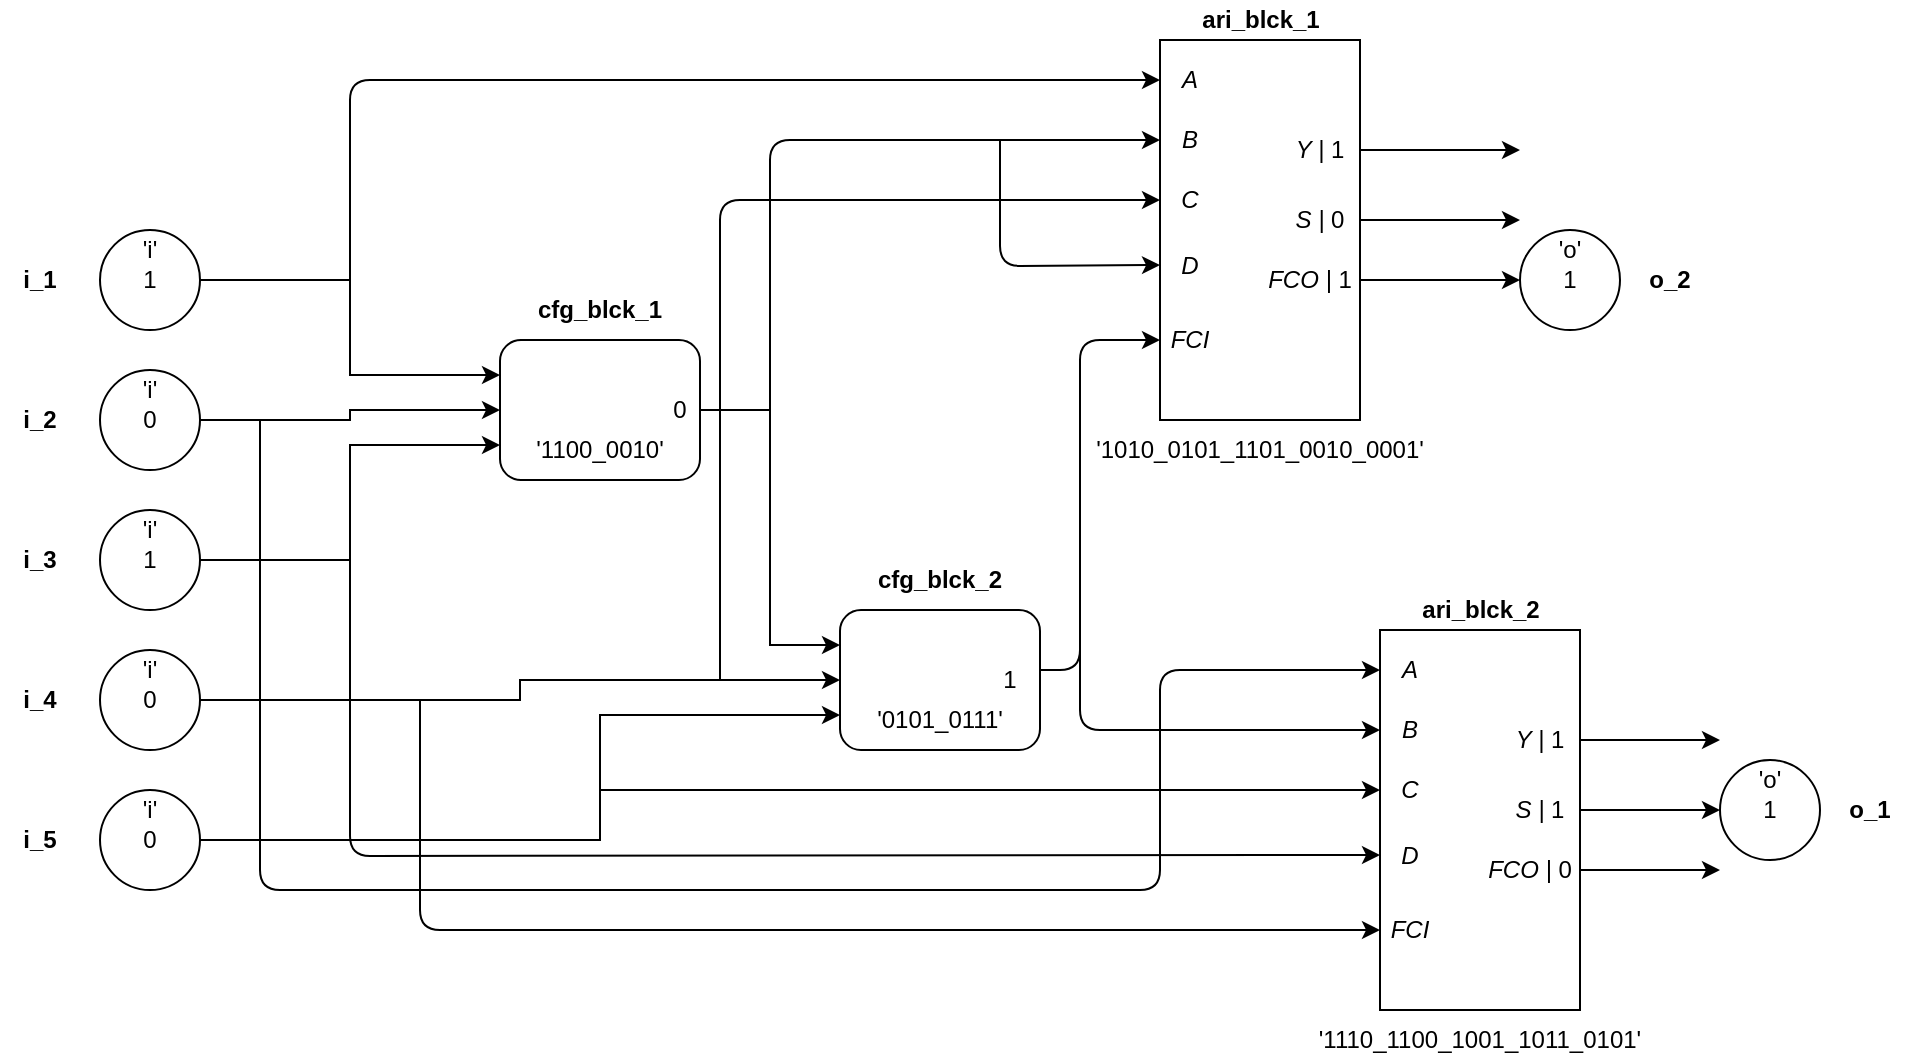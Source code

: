 <mxfile version="14.4.8" type="device"><diagram id="oAcc8yI5VdxO7I8VEUvd" name="Page-1"><mxGraphModel dx="916" dy="620" grid="1" gridSize="5" guides="1" tooltips="1" connect="1" arrows="1" fold="1" page="1" pageScale="1" pageWidth="1654" pageHeight="1169" math="1" shadow="0"><root><mxCell id="0"/><mxCell id="1" parent="0"/><mxCell id="4GQAUtZldE-fBypzfXYX-8" value="" style="group" parent="1" vertex="1" connectable="0"><mxGeometry x="170" y="190" width="100" height="50" as="geometry"/></mxCell><mxCell id="4GQAUtZldE-fBypzfXYX-1" value="1" style="ellipse;whiteSpace=wrap;html=1;aspect=fixed;" parent="4GQAUtZldE-fBypzfXYX-8" vertex="1"><mxGeometry x="50" width="50" height="50" as="geometry"/></mxCell><mxCell id="4GQAUtZldE-fBypzfXYX-6" value="'i'" style="text;html=1;strokeColor=none;fillColor=none;align=center;verticalAlign=middle;whiteSpace=wrap;rounded=0;" parent="4GQAUtZldE-fBypzfXYX-8" vertex="1"><mxGeometry x="55" width="40" height="20" as="geometry"/></mxCell><mxCell id="4GQAUtZldE-fBypzfXYX-7" value="&lt;b&gt;i_1&lt;/b&gt;" style="text;html=1;strokeColor=none;fillColor=none;align=center;verticalAlign=middle;whiteSpace=wrap;rounded=0;" parent="4GQAUtZldE-fBypzfXYX-8" vertex="1"><mxGeometry y="15" width="40" height="20" as="geometry"/></mxCell><mxCell id="4GQAUtZldE-fBypzfXYX-9" value="" style="group" parent="1" vertex="1" connectable="0"><mxGeometry x="170" y="260" width="100" height="50" as="geometry"/></mxCell><mxCell id="4GQAUtZldE-fBypzfXYX-10" value="0" style="ellipse;whiteSpace=wrap;html=1;aspect=fixed;" parent="4GQAUtZldE-fBypzfXYX-9" vertex="1"><mxGeometry x="50" width="50" height="50" as="geometry"/></mxCell><mxCell id="4GQAUtZldE-fBypzfXYX-11" value="'i'" style="text;html=1;strokeColor=none;fillColor=none;align=center;verticalAlign=middle;whiteSpace=wrap;rounded=0;" parent="4GQAUtZldE-fBypzfXYX-9" vertex="1"><mxGeometry x="55" width="40" height="20" as="geometry"/></mxCell><mxCell id="4GQAUtZldE-fBypzfXYX-12" value="&lt;b&gt;i_2&lt;/b&gt;" style="text;html=1;strokeColor=none;fillColor=none;align=center;verticalAlign=middle;whiteSpace=wrap;rounded=0;" parent="4GQAUtZldE-fBypzfXYX-9" vertex="1"><mxGeometry y="15" width="40" height="20" as="geometry"/></mxCell><mxCell id="4GQAUtZldE-fBypzfXYX-13" value="" style="group" parent="1" vertex="1" connectable="0"><mxGeometry x="170" y="330" width="100" height="50" as="geometry"/></mxCell><mxCell id="4GQAUtZldE-fBypzfXYX-14" value="1" style="ellipse;whiteSpace=wrap;html=1;aspect=fixed;" parent="4GQAUtZldE-fBypzfXYX-13" vertex="1"><mxGeometry x="50" width="50" height="50" as="geometry"/></mxCell><mxCell id="4GQAUtZldE-fBypzfXYX-15" value="'i'" style="text;html=1;strokeColor=none;fillColor=none;align=center;verticalAlign=middle;whiteSpace=wrap;rounded=0;" parent="4GQAUtZldE-fBypzfXYX-13" vertex="1"><mxGeometry x="55" width="40" height="20" as="geometry"/></mxCell><mxCell id="4GQAUtZldE-fBypzfXYX-16" value="&lt;b&gt;i_3&lt;/b&gt;" style="text;html=1;strokeColor=none;fillColor=none;align=center;verticalAlign=middle;whiteSpace=wrap;rounded=0;" parent="4GQAUtZldE-fBypzfXYX-13" vertex="1"><mxGeometry y="15" width="40" height="20" as="geometry"/></mxCell><mxCell id="4GQAUtZldE-fBypzfXYX-17" value="" style="group" parent="1" vertex="1" connectable="0"><mxGeometry x="170" y="400" width="100" height="50" as="geometry"/></mxCell><mxCell id="4GQAUtZldE-fBypzfXYX-18" value="0" style="ellipse;whiteSpace=wrap;html=1;aspect=fixed;" parent="4GQAUtZldE-fBypzfXYX-17" vertex="1"><mxGeometry x="50" width="50" height="50" as="geometry"/></mxCell><mxCell id="4GQAUtZldE-fBypzfXYX-19" value="'i'" style="text;html=1;strokeColor=none;fillColor=none;align=center;verticalAlign=middle;whiteSpace=wrap;rounded=0;" parent="4GQAUtZldE-fBypzfXYX-17" vertex="1"><mxGeometry x="55" width="40" height="20" as="geometry"/></mxCell><mxCell id="4GQAUtZldE-fBypzfXYX-20" value="&lt;b&gt;i_4&lt;/b&gt;" style="text;html=1;strokeColor=none;fillColor=none;align=center;verticalAlign=middle;whiteSpace=wrap;rounded=0;" parent="4GQAUtZldE-fBypzfXYX-17" vertex="1"><mxGeometry y="15" width="40" height="20" as="geometry"/></mxCell><mxCell id="4GQAUtZldE-fBypzfXYX-21" value="" style="group" parent="1" vertex="1" connectable="0"><mxGeometry x="170" y="470" width="100" height="50" as="geometry"/></mxCell><mxCell id="4GQAUtZldE-fBypzfXYX-22" value="0" style="ellipse;whiteSpace=wrap;html=1;aspect=fixed;" parent="4GQAUtZldE-fBypzfXYX-21" vertex="1"><mxGeometry x="50" width="50" height="50" as="geometry"/></mxCell><mxCell id="4GQAUtZldE-fBypzfXYX-23" value="'i'" style="text;html=1;strokeColor=none;fillColor=none;align=center;verticalAlign=middle;whiteSpace=wrap;rounded=0;" parent="4GQAUtZldE-fBypzfXYX-21" vertex="1"><mxGeometry x="55" width="40" height="20" as="geometry"/></mxCell><mxCell id="4GQAUtZldE-fBypzfXYX-24" value="&lt;b&gt;i_5&lt;/b&gt;" style="text;html=1;strokeColor=none;fillColor=none;align=center;verticalAlign=middle;whiteSpace=wrap;rounded=0;" parent="4GQAUtZldE-fBypzfXYX-21" vertex="1"><mxGeometry y="15" width="40" height="20" as="geometry"/></mxCell><mxCell id="4GQAUtZldE-fBypzfXYX-29" value="" style="group" parent="1" vertex="1" connectable="0"><mxGeometry x="420" y="220" width="110" height="95" as="geometry"/></mxCell><mxCell id="4GQAUtZldE-fBypzfXYX-25" value="" style="rounded=1;whiteSpace=wrap;html=1;" parent="4GQAUtZldE-fBypzfXYX-29" vertex="1"><mxGeometry y="25" width="100" height="70" as="geometry"/></mxCell><mxCell id="4GQAUtZldE-fBypzfXYX-26" value="&lt;b&gt;cfg_blck_1&lt;/b&gt;" style="text;html=1;strokeColor=none;fillColor=none;align=center;verticalAlign=middle;whiteSpace=wrap;rounded=0;" parent="4GQAUtZldE-fBypzfXYX-29" vertex="1"><mxGeometry x="10" width="80" height="20" as="geometry"/></mxCell><mxCell id="4GQAUtZldE-fBypzfXYX-27" value="'1100_0010'" style="text;html=1;strokeColor=none;fillColor=none;align=center;verticalAlign=middle;whiteSpace=wrap;rounded=0;" parent="4GQAUtZldE-fBypzfXYX-29" vertex="1"><mxGeometry x="20" y="70" width="60" height="20" as="geometry"/></mxCell><mxCell id="4GQAUtZldE-fBypzfXYX-28" value="0" style="text;html=1;strokeColor=none;fillColor=none;align=center;verticalAlign=middle;whiteSpace=wrap;rounded=0;" parent="4GQAUtZldE-fBypzfXYX-29" vertex="1"><mxGeometry x="70" y="50" width="40" height="20" as="geometry"/></mxCell><mxCell id="4GQAUtZldE-fBypzfXYX-30" value="" style="group" parent="1" vertex="1" connectable="0"><mxGeometry x="590" y="355" width="110" height="95" as="geometry"/></mxCell><mxCell id="4GQAUtZldE-fBypzfXYX-31" value="" style="rounded=1;whiteSpace=wrap;html=1;" parent="4GQAUtZldE-fBypzfXYX-30" vertex="1"><mxGeometry y="25" width="100" height="70" as="geometry"/></mxCell><mxCell id="4GQAUtZldE-fBypzfXYX-32" value="&lt;b&gt;cfg_blck_2&lt;/b&gt;" style="text;html=1;strokeColor=none;fillColor=none;align=center;verticalAlign=middle;whiteSpace=wrap;rounded=0;" parent="4GQAUtZldE-fBypzfXYX-30" vertex="1"><mxGeometry x="10" width="80" height="20" as="geometry"/></mxCell><mxCell id="4GQAUtZldE-fBypzfXYX-33" value="'0101_0111'" style="text;html=1;strokeColor=none;fillColor=none;align=center;verticalAlign=middle;whiteSpace=wrap;rounded=0;" parent="4GQAUtZldE-fBypzfXYX-30" vertex="1"><mxGeometry x="20" y="70" width="60" height="20" as="geometry"/></mxCell><mxCell id="4GQAUtZldE-fBypzfXYX-34" value="1" style="text;html=1;strokeColor=none;fillColor=none;align=center;verticalAlign=middle;whiteSpace=wrap;rounded=0;" parent="4GQAUtZldE-fBypzfXYX-30" vertex="1"><mxGeometry x="70" y="50" width="30" height="20" as="geometry"/></mxCell><mxCell id="4GQAUtZldE-fBypzfXYX-35" style="edgeStyle=orthogonalEdgeStyle;rounded=0;orthogonalLoop=1;jettySize=auto;html=1;entryX=0;entryY=0.25;entryDx=0;entryDy=0;" parent="1" source="4GQAUtZldE-fBypzfXYX-1" target="4GQAUtZldE-fBypzfXYX-25" edge="1"><mxGeometry relative="1" as="geometry"/></mxCell><mxCell id="4GQAUtZldE-fBypzfXYX-36" style="edgeStyle=orthogonalEdgeStyle;rounded=0;orthogonalLoop=1;jettySize=auto;html=1;entryX=0;entryY=0.5;entryDx=0;entryDy=0;" parent="1" source="4GQAUtZldE-fBypzfXYX-10" target="4GQAUtZldE-fBypzfXYX-25" edge="1"><mxGeometry relative="1" as="geometry"/></mxCell><mxCell id="4GQAUtZldE-fBypzfXYX-37" style="edgeStyle=orthogonalEdgeStyle;rounded=0;orthogonalLoop=1;jettySize=auto;html=1;entryX=0;entryY=0.75;entryDx=0;entryDy=0;" parent="1" source="4GQAUtZldE-fBypzfXYX-14" target="4GQAUtZldE-fBypzfXYX-25" edge="1"><mxGeometry relative="1" as="geometry"/></mxCell><mxCell id="4GQAUtZldE-fBypzfXYX-38" style="edgeStyle=orthogonalEdgeStyle;rounded=0;orthogonalLoop=1;jettySize=auto;html=1;entryX=0;entryY=0.25;entryDx=0;entryDy=0;" parent="1" source="4GQAUtZldE-fBypzfXYX-25" target="4GQAUtZldE-fBypzfXYX-31" edge="1"><mxGeometry relative="1" as="geometry"/></mxCell><mxCell id="4GQAUtZldE-fBypzfXYX-39" style="edgeStyle=orthogonalEdgeStyle;rounded=0;orthogonalLoop=1;jettySize=auto;html=1;" parent="1" source="4GQAUtZldE-fBypzfXYX-18" target="4GQAUtZldE-fBypzfXYX-31" edge="1"><mxGeometry relative="1" as="geometry"/></mxCell><mxCell id="4GQAUtZldE-fBypzfXYX-40" style="edgeStyle=orthogonalEdgeStyle;rounded=0;orthogonalLoop=1;jettySize=auto;html=1;entryX=0;entryY=0.75;entryDx=0;entryDy=0;" parent="1" source="4GQAUtZldE-fBypzfXYX-22" target="4GQAUtZldE-fBypzfXYX-31" edge="1"><mxGeometry relative="1" as="geometry"><Array as="points"><mxPoint x="470" y="495"/><mxPoint x="470" y="433"/></Array></mxGeometry></mxCell><mxCell id="4GQAUtZldE-fBypzfXYX-53" value="" style="group" parent="1" vertex="1" connectable="0"><mxGeometry x="710" y="75" width="180" height="235" as="geometry"/></mxCell><mxCell id="4GQAUtZldE-fBypzfXYX-41" value="" style="rounded=0;whiteSpace=wrap;html=1;" parent="4GQAUtZldE-fBypzfXYX-53" vertex="1"><mxGeometry x="40" y="20" width="100" height="190" as="geometry"/></mxCell><mxCell id="4GQAUtZldE-fBypzfXYX-42" value="&lt;i&gt;A&lt;/i&gt;" style="text;html=1;strokeColor=none;fillColor=none;align=center;verticalAlign=middle;whiteSpace=wrap;rounded=0;" parent="4GQAUtZldE-fBypzfXYX-53" vertex="1"><mxGeometry x="40" y="30" width="30" height="20" as="geometry"/></mxCell><mxCell id="4GQAUtZldE-fBypzfXYX-43" value="&lt;i&gt;B&lt;/i&gt;" style="text;html=1;strokeColor=none;fillColor=none;align=center;verticalAlign=middle;whiteSpace=wrap;rounded=0;" parent="4GQAUtZldE-fBypzfXYX-53" vertex="1"><mxGeometry x="40" y="60" width="30" height="20" as="geometry"/></mxCell><mxCell id="4GQAUtZldE-fBypzfXYX-44" value="&lt;i&gt;C&lt;/i&gt;" style="text;html=1;strokeColor=none;fillColor=none;align=center;verticalAlign=middle;whiteSpace=wrap;rounded=0;" parent="4GQAUtZldE-fBypzfXYX-53" vertex="1"><mxGeometry x="40" y="90" width="30" height="20" as="geometry"/></mxCell><mxCell id="4GQAUtZldE-fBypzfXYX-45" value="&lt;i&gt;D&lt;/i&gt;" style="text;html=1;strokeColor=none;fillColor=none;align=center;verticalAlign=middle;whiteSpace=wrap;rounded=0;" parent="4GQAUtZldE-fBypzfXYX-53" vertex="1"><mxGeometry x="40" y="122.5" width="30" height="20" as="geometry"/></mxCell><mxCell id="4GQAUtZldE-fBypzfXYX-46" value="&lt;i&gt;FCI&lt;/i&gt;" style="text;html=1;strokeColor=none;fillColor=none;align=center;verticalAlign=middle;whiteSpace=wrap;rounded=0;" parent="4GQAUtZldE-fBypzfXYX-53" vertex="1"><mxGeometry x="40" y="160" width="30" height="20" as="geometry"/></mxCell><mxCell id="4GQAUtZldE-fBypzfXYX-47" value="&lt;i&gt;Y | &lt;/i&gt;1" style="text;html=1;strokeColor=none;fillColor=none;align=center;verticalAlign=middle;whiteSpace=wrap;rounded=0;" parent="4GQAUtZldE-fBypzfXYX-53" vertex="1"><mxGeometry x="100" y="65" width="40" height="20" as="geometry"/></mxCell><mxCell id="4GQAUtZldE-fBypzfXYX-48" value="&lt;i&gt;S | &lt;/i&gt;0" style="text;html=1;strokeColor=none;fillColor=none;align=center;verticalAlign=middle;whiteSpace=wrap;rounded=0;" parent="4GQAUtZldE-fBypzfXYX-53" vertex="1"><mxGeometry x="100" y="100" width="40" height="20" as="geometry"/></mxCell><mxCell id="4GQAUtZldE-fBypzfXYX-49" value="&lt;i&gt;FCO | &lt;/i&gt;1" style="text;html=1;strokeColor=none;fillColor=none;align=center;verticalAlign=middle;whiteSpace=wrap;rounded=0;" parent="4GQAUtZldE-fBypzfXYX-53" vertex="1"><mxGeometry x="90" y="130" width="50" height="20" as="geometry"/></mxCell><mxCell id="4GQAUtZldE-fBypzfXYX-50" value="&lt;b&gt;ari_blck_1&lt;/b&gt;" style="text;html=1;align=center;verticalAlign=middle;resizable=0;points=[];autosize=1;" parent="4GQAUtZldE-fBypzfXYX-53" vertex="1"><mxGeometry x="55" width="70" height="20" as="geometry"/></mxCell><mxCell id="4GQAUtZldE-fBypzfXYX-51" value="'1010_0101_1101_0010_0001'" style="text;html=1;strokeColor=none;fillColor=none;align=center;verticalAlign=middle;whiteSpace=wrap;rounded=0;" parent="4GQAUtZldE-fBypzfXYX-53" vertex="1"><mxGeometry y="215" width="180" height="20" as="geometry"/></mxCell><mxCell id="K6uCKmFUEXKEws9WBvZO-1" value="" style="endArrow=classic;html=1;entryX=0;entryY=0.5;entryDx=0;entryDy=0;" parent="1" target="4GQAUtZldE-fBypzfXYX-42" edge="1"><mxGeometry width="50" height="50" relative="1" as="geometry"><mxPoint x="345" y="215" as="sourcePoint"/><mxPoint x="730" y="120" as="targetPoint"/><Array as="points"><mxPoint x="345" y="115"/></Array></mxGeometry></mxCell><mxCell id="K6uCKmFUEXKEws9WBvZO-2" value="" style="endArrow=classic;html=1;entryX=0;entryY=0.5;entryDx=0;entryDy=0;" parent="1" target="4GQAUtZldE-fBypzfXYX-43" edge="1"><mxGeometry width="50" height="50" relative="1" as="geometry"><mxPoint x="555" y="280" as="sourcePoint"/><mxPoint x="710" y="170" as="targetPoint"/><Array as="points"><mxPoint x="555" y="145"/></Array></mxGeometry></mxCell><mxCell id="K6uCKmFUEXKEws9WBvZO-3" value="" style="endArrow=classic;html=1;entryX=0;entryY=0.5;entryDx=0;entryDy=0;" parent="1" target="4GQAUtZldE-fBypzfXYX-44" edge="1"><mxGeometry width="50" height="50" relative="1" as="geometry"><mxPoint x="530" y="415" as="sourcePoint"/><mxPoint x="750" y="150" as="targetPoint"/><Array as="points"><mxPoint x="530" y="175"/></Array></mxGeometry></mxCell><mxCell id="K6uCKmFUEXKEws9WBvZO-4" value="" style="endArrow=classic;html=1;entryX=0;entryY=0.5;entryDx=0;entryDy=0;" parent="1" target="4GQAUtZldE-fBypzfXYX-45" edge="1"><mxGeometry width="50" height="50" relative="1" as="geometry"><mxPoint x="670" y="145" as="sourcePoint"/><mxPoint x="680" y="190" as="targetPoint"/><Array as="points"><mxPoint x="670" y="208"/></Array></mxGeometry></mxCell><mxCell id="K6uCKmFUEXKEws9WBvZO-5" value="" style="endArrow=classic;html=1;entryX=0;entryY=0.5;entryDx=0;entryDy=0;exitX=1;exitY=0.25;exitDx=0;exitDy=0;" parent="1" source="4GQAUtZldE-fBypzfXYX-34" target="4GQAUtZldE-fBypzfXYX-46" edge="1"><mxGeometry width="50" height="50" relative="1" as="geometry"><mxPoint x="700" y="270" as="sourcePoint"/><mxPoint x="750" y="220" as="targetPoint"/><Array as="points"><mxPoint x="710" y="410"/><mxPoint x="710" y="245"/></Array></mxGeometry></mxCell><mxCell id="K6uCKmFUEXKEws9WBvZO-6" value="" style="endArrow=classic;html=1;exitX=1;exitY=0.5;exitDx=0;exitDy=0;" parent="1" source="4GQAUtZldE-fBypzfXYX-47" edge="1"><mxGeometry width="50" height="50" relative="1" as="geometry"><mxPoint x="880" y="250" as="sourcePoint"/><mxPoint x="930" y="150" as="targetPoint"/></mxGeometry></mxCell><mxCell id="K6uCKmFUEXKEws9WBvZO-7" value="" style="endArrow=classic;html=1;exitX=1;exitY=0.5;exitDx=0;exitDy=0;" parent="1" source="4GQAUtZldE-fBypzfXYX-48" edge="1"><mxGeometry width="50" height="50" relative="1" as="geometry"><mxPoint x="880" y="250" as="sourcePoint"/><mxPoint x="930" y="185" as="targetPoint"/></mxGeometry></mxCell><mxCell id="K6uCKmFUEXKEws9WBvZO-8" value="" style="endArrow=classic;html=1;exitX=1;exitY=0.5;exitDx=0;exitDy=0;entryX=0;entryY=0.5;entryDx=0;entryDy=0;" parent="1" source="4GQAUtZldE-fBypzfXYX-49" edge="1" target="VX8U921UnsmfCRe9-qno-2"><mxGeometry width="50" height="50" relative="1" as="geometry"><mxPoint x="880" y="250" as="sourcePoint"/><mxPoint x="910" y="215" as="targetPoint"/></mxGeometry></mxCell><mxCell id="K6uCKmFUEXKEws9WBvZO-9" value="" style="group" parent="1" vertex="1" connectable="0"><mxGeometry x="820" y="370" width="180" height="235" as="geometry"/></mxCell><mxCell id="K6uCKmFUEXKEws9WBvZO-10" value="" style="rounded=0;whiteSpace=wrap;html=1;" parent="K6uCKmFUEXKEws9WBvZO-9" vertex="1"><mxGeometry x="40" y="20" width="100" height="190" as="geometry"/></mxCell><mxCell id="K6uCKmFUEXKEws9WBvZO-11" value="&lt;i&gt;A&lt;/i&gt;" style="text;html=1;strokeColor=none;fillColor=none;align=center;verticalAlign=middle;whiteSpace=wrap;rounded=0;" parent="K6uCKmFUEXKEws9WBvZO-9" vertex="1"><mxGeometry x="40" y="30" width="30" height="20" as="geometry"/></mxCell><mxCell id="K6uCKmFUEXKEws9WBvZO-12" value="&lt;i&gt;B&lt;/i&gt;" style="text;html=1;strokeColor=none;fillColor=none;align=center;verticalAlign=middle;whiteSpace=wrap;rounded=0;" parent="K6uCKmFUEXKEws9WBvZO-9" vertex="1"><mxGeometry x="40" y="60" width="30" height="20" as="geometry"/></mxCell><mxCell id="K6uCKmFUEXKEws9WBvZO-13" value="&lt;i&gt;C&lt;/i&gt;" style="text;html=1;strokeColor=none;fillColor=none;align=center;verticalAlign=middle;whiteSpace=wrap;rounded=0;" parent="K6uCKmFUEXKEws9WBvZO-9" vertex="1"><mxGeometry x="40" y="90" width="30" height="20" as="geometry"/></mxCell><mxCell id="K6uCKmFUEXKEws9WBvZO-14" value="&lt;i&gt;D&lt;/i&gt;" style="text;html=1;strokeColor=none;fillColor=none;align=center;verticalAlign=middle;whiteSpace=wrap;rounded=0;" parent="K6uCKmFUEXKEws9WBvZO-9" vertex="1"><mxGeometry x="40" y="122.5" width="30" height="20" as="geometry"/></mxCell><mxCell id="K6uCKmFUEXKEws9WBvZO-15" value="&lt;i&gt;FCI&lt;/i&gt;" style="text;html=1;strokeColor=none;fillColor=none;align=center;verticalAlign=middle;whiteSpace=wrap;rounded=0;" parent="K6uCKmFUEXKEws9WBvZO-9" vertex="1"><mxGeometry x="40" y="160" width="30" height="20" as="geometry"/></mxCell><mxCell id="K6uCKmFUEXKEws9WBvZO-16" value="&lt;i&gt;Y | &lt;/i&gt;1" style="text;html=1;strokeColor=none;fillColor=none;align=center;verticalAlign=middle;whiteSpace=wrap;rounded=0;" parent="K6uCKmFUEXKEws9WBvZO-9" vertex="1"><mxGeometry x="100" y="65" width="40" height="20" as="geometry"/></mxCell><mxCell id="K6uCKmFUEXKEws9WBvZO-17" value="&lt;i&gt;S | &lt;/i&gt;1" style="text;html=1;strokeColor=none;fillColor=none;align=center;verticalAlign=middle;whiteSpace=wrap;rounded=0;" parent="K6uCKmFUEXKEws9WBvZO-9" vertex="1"><mxGeometry x="100" y="100" width="40" height="20" as="geometry"/></mxCell><mxCell id="K6uCKmFUEXKEws9WBvZO-18" value="&lt;i&gt;FCO | &lt;/i&gt;0" style="text;html=1;strokeColor=none;fillColor=none;align=center;verticalAlign=middle;whiteSpace=wrap;rounded=0;" parent="K6uCKmFUEXKEws9WBvZO-9" vertex="1"><mxGeometry x="90" y="130" width="50" height="20" as="geometry"/></mxCell><mxCell id="K6uCKmFUEXKEws9WBvZO-19" value="&lt;b&gt;ari_blck_2&lt;/b&gt;" style="text;html=1;align=center;verticalAlign=middle;resizable=0;points=[];autosize=1;" parent="K6uCKmFUEXKEws9WBvZO-9" vertex="1"><mxGeometry x="55" width="70" height="20" as="geometry"/></mxCell><mxCell id="K6uCKmFUEXKEws9WBvZO-20" value="'1110_1100_1001_1011_0101'" style="text;html=1;strokeColor=none;fillColor=none;align=center;verticalAlign=middle;whiteSpace=wrap;rounded=0;" parent="K6uCKmFUEXKEws9WBvZO-9" vertex="1"><mxGeometry y="215" width="180" height="20" as="geometry"/></mxCell><mxCell id="K6uCKmFUEXKEws9WBvZO-21" value="" style="endArrow=classic;html=1;entryX=0;entryY=0.5;entryDx=0;entryDy=0;" parent="1" target="K6uCKmFUEXKEws9WBvZO-11" edge="1"><mxGeometry width="50" height="50" relative="1" as="geometry"><mxPoint x="300" y="285" as="sourcePoint"/><mxPoint x="940" y="375" as="targetPoint"/><Array as="points"><mxPoint x="300" y="520"/><mxPoint x="750" y="520"/><mxPoint x="750" y="410"/></Array></mxGeometry></mxCell><mxCell id="K6uCKmFUEXKEws9WBvZO-22" value="" style="endArrow=classic;html=1;entryX=0;entryY=0.5;entryDx=0;entryDy=0;" parent="1" target="K6uCKmFUEXKEws9WBvZO-12" edge="1"><mxGeometry width="50" height="50" relative="1" as="geometry"><mxPoint x="710" y="400" as="sourcePoint"/><mxPoint x="820" y="465" as="targetPoint"/><Array as="points"><mxPoint x="710" y="440"/></Array></mxGeometry></mxCell><mxCell id="K6uCKmFUEXKEws9WBvZO-23" value="" style="endArrow=classic;html=1;entryX=0;entryY=0.5;entryDx=0;entryDy=0;" parent="1" target="K6uCKmFUEXKEws9WBvZO-13" edge="1"><mxGeometry width="50" height="50" relative="1" as="geometry"><mxPoint x="470" y="470" as="sourcePoint"/><mxPoint x="860" y="445" as="targetPoint"/></mxGeometry></mxCell><mxCell id="K6uCKmFUEXKEws9WBvZO-24" value="" style="endArrow=classic;html=1;entryX=0;entryY=0.5;entryDx=0;entryDy=0;" parent="1" target="K6uCKmFUEXKEws9WBvZO-14" edge="1"><mxGeometry width="50" height="50" relative="1" as="geometry"><mxPoint x="345" y="355" as="sourcePoint"/><mxPoint x="790" y="485" as="targetPoint"/><Array as="points"><mxPoint x="345" y="503"/></Array></mxGeometry></mxCell><mxCell id="K6uCKmFUEXKEws9WBvZO-25" value="" style="endArrow=classic;html=1;entryX=0;entryY=0.5;entryDx=0;entryDy=0;" parent="1" target="K6uCKmFUEXKEws9WBvZO-15" edge="1"><mxGeometry width="50" height="50" relative="1" as="geometry"><mxPoint x="380" y="425" as="sourcePoint"/><mxPoint x="860" y="515" as="targetPoint"/><Array as="points"><mxPoint x="380" y="540"/></Array></mxGeometry></mxCell><mxCell id="K6uCKmFUEXKEws9WBvZO-26" value="" style="endArrow=classic;html=1;exitX=1;exitY=0.5;exitDx=0;exitDy=0;" parent="1" source="K6uCKmFUEXKEws9WBvZO-16" edge="1"><mxGeometry width="50" height="50" relative="1" as="geometry"><mxPoint x="1090" y="505" as="sourcePoint"/><mxPoint x="1030" y="445" as="targetPoint"/></mxGeometry></mxCell><mxCell id="K6uCKmFUEXKEws9WBvZO-27" value="" style="endArrow=classic;html=1;exitX=1;exitY=0.5;exitDx=0;exitDy=0;entryX=0;entryY=0.5;entryDx=0;entryDy=0;" parent="1" source="K6uCKmFUEXKEws9WBvZO-17" edge="1" target="VX8U921UnsmfCRe9-qno-11"><mxGeometry width="50" height="50" relative="1" as="geometry"><mxPoint x="1090" y="505" as="sourcePoint"/><mxPoint x="1010" y="480" as="targetPoint"/></mxGeometry></mxCell><mxCell id="K6uCKmFUEXKEws9WBvZO-28" value="" style="endArrow=classic;html=1;exitX=1;exitY=0.5;exitDx=0;exitDy=0;" parent="1" source="K6uCKmFUEXKEws9WBvZO-18" edge="1"><mxGeometry width="50" height="50" relative="1" as="geometry"><mxPoint x="990" y="545" as="sourcePoint"/><mxPoint x="1030" y="510" as="targetPoint"/></mxGeometry></mxCell><mxCell id="VX8U921UnsmfCRe9-qno-5" value="" style="group" vertex="1" connectable="0" parent="1"><mxGeometry x="930" y="190" width="95" height="50" as="geometry"/></mxCell><mxCell id="VX8U921UnsmfCRe9-qno-2" value="1" style="ellipse;whiteSpace=wrap;html=1;aspect=fixed;" vertex="1" parent="VX8U921UnsmfCRe9-qno-5"><mxGeometry width="50" height="50" as="geometry"/></mxCell><mxCell id="VX8U921UnsmfCRe9-qno-3" value="'o'" style="text;html=1;strokeColor=none;fillColor=none;align=center;verticalAlign=middle;whiteSpace=wrap;rounded=0;" vertex="1" parent="VX8U921UnsmfCRe9-qno-5"><mxGeometry x="5" width="40" height="20" as="geometry"/></mxCell><mxCell id="VX8U921UnsmfCRe9-qno-4" value="&lt;b&gt;o_2&lt;/b&gt;" style="text;html=1;strokeColor=none;fillColor=none;align=center;verticalAlign=middle;whiteSpace=wrap;rounded=0;" vertex="1" parent="VX8U921UnsmfCRe9-qno-5"><mxGeometry x="55" y="15" width="40" height="20" as="geometry"/></mxCell><mxCell id="VX8U921UnsmfCRe9-qno-10" value="" style="group" vertex="1" connectable="0" parent="1"><mxGeometry x="1030" y="455" width="95" height="50" as="geometry"/></mxCell><mxCell id="VX8U921UnsmfCRe9-qno-11" value="1" style="ellipse;whiteSpace=wrap;html=1;aspect=fixed;" vertex="1" parent="VX8U921UnsmfCRe9-qno-10"><mxGeometry width="50" height="50" as="geometry"/></mxCell><mxCell id="VX8U921UnsmfCRe9-qno-12" value="'o'" style="text;html=1;strokeColor=none;fillColor=none;align=center;verticalAlign=middle;whiteSpace=wrap;rounded=0;" vertex="1" parent="VX8U921UnsmfCRe9-qno-10"><mxGeometry x="5" width="40" height="20" as="geometry"/></mxCell><mxCell id="VX8U921UnsmfCRe9-qno-13" value="&lt;b&gt;o_1&lt;/b&gt;" style="text;html=1;strokeColor=none;fillColor=none;align=center;verticalAlign=middle;whiteSpace=wrap;rounded=0;" vertex="1" parent="VX8U921UnsmfCRe9-qno-10"><mxGeometry x="55" y="15" width="40" height="20" as="geometry"/></mxCell></root></mxGraphModel></diagram></mxfile>